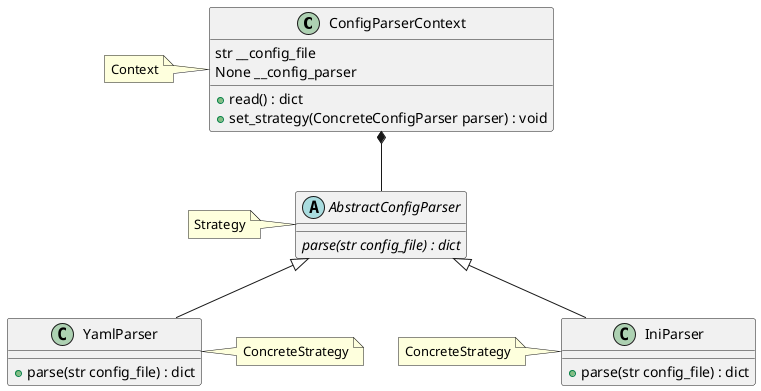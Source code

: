 @startuml


ConfigParserContext *-- AbstractConfigParser
AbstractConfigParser <|-- IniParser
AbstractConfigParser <|-- YamlParser

class ConfigParserContext {
    str __config_file
    None __config_parser
    + read() : dict
    + set_strategy(ConcreteConfigParser parser) : void

}
note left: Context

abstract class AbstractConfigParser {
    {abstract} parse(str config_file) : dict
}
note left: Strategy

class IniParser {
    + parse(str config_file) : dict
}
note left: ConcreteStrategy

class YamlParser {
    + parse(str config_file) : dict
}
note right: ConcreteStrategy

@enduml
